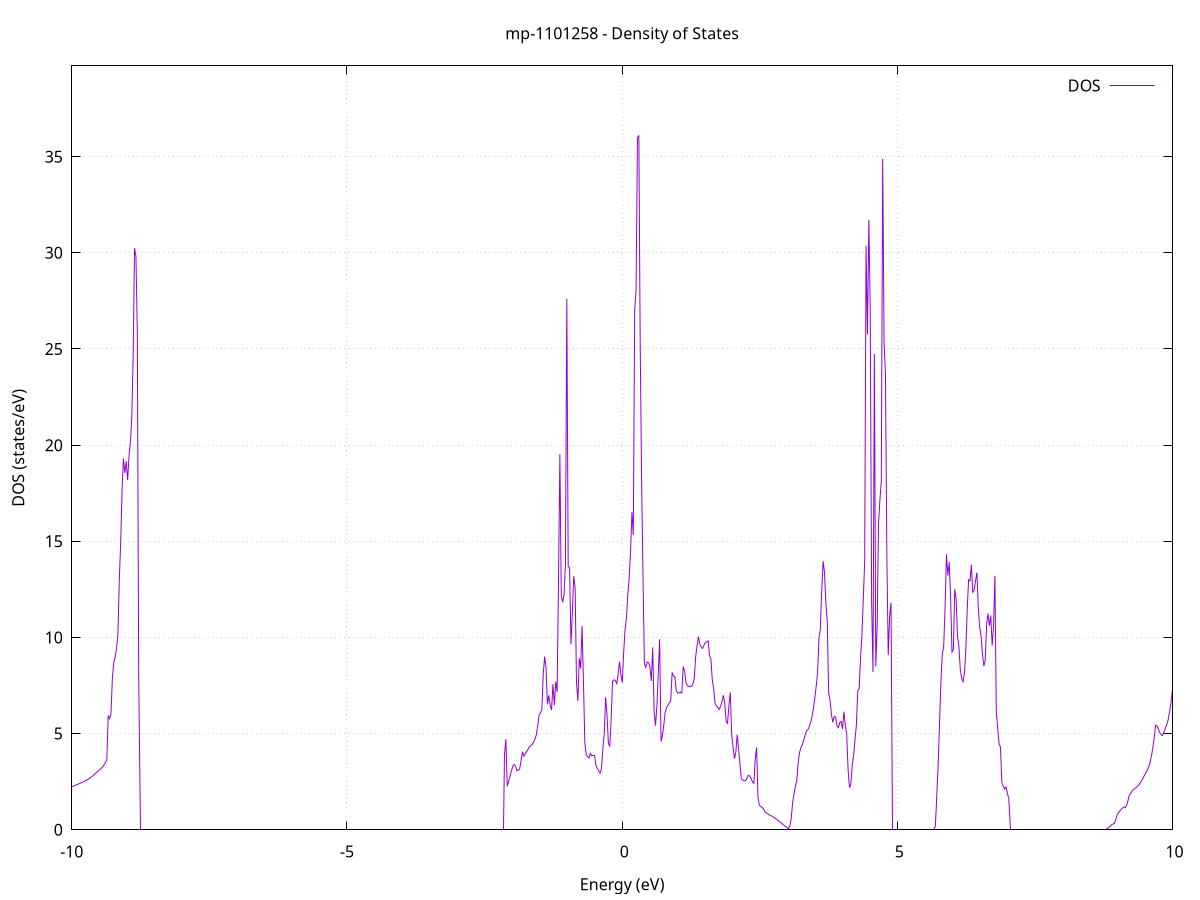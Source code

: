 set title 'mp-1101258 - Density of States'
set xlabel 'Energy (eV)'
set ylabel 'DOS (states/eV)'
set grid
set xrange [-10:10]
set yrange [0:39.722]
set xzeroaxis lt -1
set terminal png size 800,600
set output 'mp-1101258_dos_gnuplot.png'
plot '-' using 1:2 with lines title 'DOS'
-33.329000 0.000000
-33.303800 0.000000
-33.278600 0.000000
-33.253500 0.000000
-33.228300 0.000000
-33.203100 0.000000
-33.177900 0.000000
-33.152800 0.000000
-33.127600 0.000000
-33.102400 0.000000
-33.077200 0.000000
-33.052100 0.000000
-33.026900 0.000000
-33.001700 0.000000
-32.976500 0.000000
-32.951400 0.000000
-32.926200 0.000000
-32.901000 0.000000
-32.875900 0.000000
-32.850700 0.000000
-32.825500 0.000000
-32.800300 0.000000
-32.775200 0.000000
-32.750000 0.000000
-32.724800 0.000000
-32.699600 0.000000
-32.674500 0.000000
-32.649300 0.000000
-32.624100 0.000000
-32.598900 0.000000
-32.573800 0.000000
-32.548600 0.000000
-32.523400 0.000000
-32.498200 0.000000
-32.473100 0.000000
-32.447900 0.000000
-32.422700 0.000000
-32.397500 0.000000
-32.372400 0.000000
-32.347200 0.000000
-32.322000 0.000000
-32.296800 0.000000
-32.271700 0.000000
-32.246500 0.000000
-32.221300 0.000000
-32.196200 0.000000
-32.171000 0.000000
-32.145800 0.000000
-32.120600 0.000000
-32.095500 0.000000
-32.070300 0.000000
-32.045100 0.000000
-32.019900 0.000000
-31.994800 0.000000
-31.969600 0.000000
-31.944400 0.000000
-31.919200 0.000000
-31.894100 0.000000
-31.868900 0.000000
-31.843700 0.000000
-31.818500 0.000000
-31.793400 0.000000
-31.768200 0.000000
-31.743000 0.000000
-31.717800 0.000000
-31.692700 0.000000
-31.667500 0.000000
-31.642300 0.000000
-31.617100 0.000000
-31.592000 0.000000
-31.566800 0.000000
-31.541600 0.000000
-31.516500 0.000000
-31.491300 0.000000
-31.466100 0.000000
-31.440900 0.000000
-31.415800 0.000000
-31.390600 0.000000
-31.365400 0.000000
-31.340200 0.000000
-31.315100 0.000000
-31.289900 0.000000
-31.264700 0.000000
-31.239500 0.000000
-31.214400 0.000000
-31.189200 0.000000
-31.164000 0.000000
-31.138800 0.000000
-31.113700 0.000000
-31.088500 0.000000
-31.063300 0.000000
-31.038100 25.835800
-31.013000 28.223300
-30.987800 86.934400
-30.962600 140.117700
-30.937400 82.279000
-30.912300 221.762400
-30.887100 78.042100
-30.861900 0.000000
-30.836700 0.000000
-30.811600 0.000000
-30.786400 0.000000
-30.761200 0.000000
-30.736100 0.000000
-30.710900 0.000000
-30.685700 0.000000
-30.660500 0.000000
-30.635400 0.000000
-30.610200 0.000000
-30.585000 0.000000
-30.559800 0.000000
-30.534700 0.000000
-30.509500 0.000000
-30.484300 0.000000
-30.459100 0.000000
-30.434000 0.000000
-30.408800 0.000000
-30.383600 0.000000
-30.358400 0.000000
-30.333300 0.000000
-30.308100 0.000000
-30.282900 0.000000
-30.257700 0.000000
-30.232600 0.000000
-30.207400 0.000000
-30.182200 0.000000
-30.157000 0.000000
-30.131900 0.000000
-30.106700 0.000000
-30.081500 0.000000
-30.056400 0.000000
-30.031200 0.000000
-30.006000 0.000000
-29.980800 0.000000
-29.955700 0.000000
-29.930500 0.000000
-29.905300 0.000000
-29.880100 0.000000
-29.855000 0.000000
-29.829800 0.000000
-29.804600 0.000000
-29.779400 0.000000
-29.754300 0.000000
-29.729100 0.000000
-29.703900 0.000000
-29.678700 0.000000
-29.653600 0.000000
-29.628400 0.000000
-29.603200 0.000000
-29.578000 0.000000
-29.552900 0.000000
-29.527700 0.000000
-29.502500 0.000000
-29.477300 0.000000
-29.452200 0.000000
-29.427000 0.000000
-29.401800 0.000000
-29.376700 0.000000
-29.351500 0.000000
-29.326300 0.000000
-29.301100 0.000000
-29.276000 0.000000
-29.250800 0.000000
-29.225600 0.000000
-29.200400 0.000000
-29.175300 0.000000
-29.150100 0.000000
-29.124900 0.000000
-29.099700 0.000000
-29.074600 0.000000
-29.049400 0.000000
-29.024200 0.000000
-28.999000 0.000000
-28.973900 0.000000
-28.948700 0.000000
-28.923500 0.000000
-28.898300 0.000000
-28.873200 0.000000
-28.848000 0.000000
-28.822800 0.000000
-28.797600 0.000000
-28.772500 0.000000
-28.747300 0.000000
-28.722100 0.000000
-28.697000 0.000000
-28.671800 0.000000
-28.646600 0.000000
-28.621400 0.000000
-28.596300 0.000000
-28.571100 0.000000
-28.545900 0.000000
-28.520700 0.000000
-28.495600 0.000000
-28.470400 0.000000
-28.445200 0.000000
-28.420000 0.000000
-28.394900 0.000000
-28.369700 0.000000
-28.344500 0.000000
-28.319300 0.000000
-28.294200 0.000000
-28.269000 0.000000
-28.243800 0.000000
-28.218600 0.000000
-28.193500 0.000000
-28.168300 0.000000
-28.143100 0.000000
-28.117900 0.000000
-28.092800 0.000000
-28.067600 0.000000
-28.042400 0.000000
-28.017300 0.000000
-27.992100 0.000000
-27.966900 0.000000
-27.941700 0.000000
-27.916600 0.000000
-27.891400 0.000000
-27.866200 0.000000
-27.841000 0.000000
-27.815900 0.000000
-27.790700 0.000000
-27.765500 0.000000
-27.740300 0.000000
-27.715200 0.000000
-27.690000 0.000000
-27.664800 0.000000
-27.639600 0.000000
-27.614500 0.000000
-27.589300 0.000000
-27.564100 0.000000
-27.538900 0.000000
-27.513800 0.000000
-27.488600 0.000000
-27.463400 0.000000
-27.438200 0.000000
-27.413100 0.000000
-27.387900 0.000000
-27.362700 0.000000
-27.337600 0.000000
-27.312400 0.000000
-27.287200 0.000000
-27.262000 0.000000
-27.236900 0.000000
-27.211700 0.000000
-27.186500 0.000000
-27.161300 0.000000
-27.136200 0.000000
-27.111000 0.000000
-27.085800 0.000000
-27.060600 0.000000
-27.035500 0.000000
-27.010300 0.000000
-26.985100 0.000000
-26.959900 0.000000
-26.934800 0.000000
-26.909600 0.000000
-26.884400 0.000000
-26.859200 0.000000
-26.834100 0.000000
-26.808900 0.000000
-26.783700 0.000000
-26.758500 0.000000
-26.733400 0.000000
-26.708200 0.000000
-26.683000 0.000000
-26.657900 0.000000
-26.632700 0.000000
-26.607500 0.000000
-26.582300 0.000000
-26.557200 0.000000
-26.532000 0.000000
-26.506800 0.000000
-26.481600 0.000000
-26.456500 0.000000
-26.431300 0.000000
-26.406100 0.000000
-26.380900 0.000000
-26.355800 0.000000
-26.330600 0.000000
-26.305400 0.000000
-26.280200 0.000000
-26.255100 0.000000
-26.229900 0.000000
-26.204700 0.000000
-26.179500 0.000000
-26.154400 0.000000
-26.129200 0.000000
-26.104000 0.000000
-26.078800 0.000000
-26.053700 0.000000
-26.028500 0.000000
-26.003300 0.000000
-25.978100 0.000000
-25.953000 0.000000
-25.927800 0.000000
-25.902600 0.000000
-25.877500 0.000000
-25.852300 0.000000
-25.827100 0.000000
-25.801900 0.000000
-25.776800 0.000000
-25.751600 0.000000
-25.726400 0.000000
-25.701200 0.000000
-25.676100 0.000000
-25.650900 0.000000
-25.625700 0.000000
-25.600500 0.000000
-25.575400 0.000000
-25.550200 0.000000
-25.525000 0.000000
-25.499800 0.000000
-25.474700 0.000000
-25.449500 0.000000
-25.424300 0.000000
-25.399100 0.000000
-25.374000 0.000000
-25.348800 0.000000
-25.323600 0.000000
-25.298400 0.000000
-25.273300 0.000000
-25.248100 0.000000
-25.222900 0.000000
-25.197800 0.000000
-25.172600 0.000000
-25.147400 0.000000
-25.122200 0.000000
-25.097100 0.000000
-25.071900 0.000000
-25.046700 0.000000
-25.021500 0.000000
-24.996400 0.000000
-24.971200 0.000000
-24.946000 0.000000
-24.920800 0.000000
-24.895700 0.000000
-24.870500 0.000000
-24.845300 0.000000
-24.820100 0.000000
-24.795000 0.000000
-24.769800 0.000000
-24.744600 0.000000
-24.719400 0.000000
-24.694300 0.000000
-24.669100 0.000000
-24.643900 0.000000
-24.618700 0.000000
-24.593600 0.000000
-24.568400 0.000000
-24.543200 0.000000
-24.518100 0.000000
-24.492900 0.000000
-24.467700 0.000000
-24.442500 0.000000
-24.417400 0.000000
-24.392200 0.000000
-24.367000 0.000000
-24.341800 0.000000
-24.316700 0.000000
-24.291500 0.000000
-24.266300 0.000000
-24.241100 0.000000
-24.216000 0.000000
-24.190800 0.000000
-24.165600 0.000000
-24.140400 0.000000
-24.115300 0.000000
-24.090100 0.000000
-24.064900 0.000000
-24.039700 0.000000
-24.014600 0.000000
-23.989400 0.000000
-23.964200 0.000000
-23.939000 0.000000
-23.913900 0.000000
-23.888700 0.000000
-23.863500 0.000000
-23.838400 0.000000
-23.813200 0.000000
-23.788000 0.000000
-23.762800 0.000000
-23.737700 0.000000
-23.712500 0.000000
-23.687300 0.000000
-23.662100 0.000000
-23.637000 0.000000
-23.611800 0.000000
-23.586600 0.000000
-23.561400 0.000000
-23.536300 0.000000
-23.511100 0.000000
-23.485900 0.000000
-23.460700 0.000000
-23.435600 0.000000
-23.410400 0.000000
-23.385200 0.000000
-23.360000 0.000000
-23.334900 0.000000
-23.309700 0.000000
-23.284500 0.000000
-23.259300 0.000000
-23.234200 0.000000
-23.209000 0.000000
-23.183800 0.000000
-23.158700 0.000000
-23.133500 0.000000
-23.108300 0.000000
-23.083100 0.000000
-23.058000 0.000000
-23.032800 0.000000
-23.007600 0.000000
-22.982400 0.000000
-22.957300 0.000000
-22.932100 0.000000
-22.906900 0.000000
-22.881700 0.000000
-22.856600 0.000000
-22.831400 0.000000
-22.806200 0.000000
-22.781000 0.000000
-22.755900 0.000000
-22.730700 0.000000
-22.705500 0.000000
-22.680300 0.000000
-22.655200 0.000000
-22.630000 0.000000
-22.604800 0.000000
-22.579600 0.000000
-22.554500 0.000000
-22.529300 0.000000
-22.504100 0.000000
-22.479000 0.000000
-22.453800 0.000000
-22.428600 0.000000
-22.403400 0.000000
-22.378300 0.000000
-22.353100 0.000000
-22.327900 0.000000
-22.302700 0.000000
-22.277600 0.000000
-22.252400 0.000000
-22.227200 0.000000
-22.202000 0.000000
-22.176900 0.000000
-22.151700 0.000000
-22.126500 0.000000
-22.101300 0.000000
-22.076200 0.000000
-22.051000 0.000000
-22.025800 0.000000
-22.000600 0.000000
-21.975500 0.000000
-21.950300 0.000000
-21.925100 0.000000
-21.899900 0.000000
-21.874800 0.000000
-21.849600 0.000000
-21.824400 0.000000
-21.799200 0.000000
-21.774100 0.000000
-21.748900 0.000000
-21.723700 0.000000
-21.698600 0.000000
-21.673400 0.000000
-21.648200 0.000000
-21.623000 0.000000
-21.597900 0.000000
-21.572700 0.000000
-21.547500 0.000000
-21.522300 0.000000
-21.497200 0.000000
-21.472000 0.000000
-21.446800 0.000000
-21.421600 0.000000
-21.396500 0.000000
-21.371300 0.000000
-21.346100 0.000000
-21.320900 0.000000
-21.295800 0.000000
-21.270600 0.000000
-21.245400 0.000000
-21.220200 0.000000
-21.195100 0.000000
-21.169900 0.000000
-21.144700 0.000000
-21.119500 0.000000
-21.094400 0.000000
-21.069200 0.000000
-21.044000 0.000000
-21.018900 0.000000
-20.993700 0.000000
-20.968500 0.000000
-20.943300 0.000000
-20.918200 0.000000
-20.893000 0.000000
-20.867800 0.000000
-20.842600 0.000000
-20.817500 0.000000
-20.792300 0.000000
-20.767100 0.000000
-20.741900 0.000000
-20.716800 0.000000
-20.691600 0.000000
-20.666400 0.000000
-20.641200 0.000000
-20.616100 0.000000
-20.590900 0.000000
-20.565700 0.000000
-20.540500 0.000000
-20.515400 0.000000
-20.490200 0.000000
-20.465000 0.000000
-20.439800 0.000000
-20.414700 0.000000
-20.389500 0.000000
-20.364300 0.000000
-20.339200 0.000000
-20.314000 0.000000
-20.288800 0.000000
-20.263600 0.000000
-20.238500 0.000000
-20.213300 0.000000
-20.188100 0.000000
-20.162900 0.000000
-20.137800 0.000000
-20.112600 0.000000
-20.087400 0.000000
-20.062200 0.000000
-20.037100 0.000000
-20.011900 0.000000
-19.986700 0.000000
-19.961500 0.000000
-19.936400 0.000000
-19.911200 0.000000
-19.886000 0.000000
-19.860800 0.000000
-19.835700 0.000000
-19.810500 0.000000
-19.785300 0.000000
-19.760100 0.000000
-19.735000 0.000000
-19.709800 0.000000
-19.684600 0.000000
-19.659500 0.000000
-19.634300 0.000000
-19.609100 0.000000
-19.583900 0.000000
-19.558800 0.000000
-19.533600 0.000000
-19.508400 0.000000
-19.483200 0.000000
-19.458100 0.000000
-19.432900 0.000000
-19.407700 0.000000
-19.382500 0.000000
-19.357400 0.000000
-19.332200 0.000000
-19.307000 0.000000
-19.281800 0.000000
-19.256700 0.000000
-19.231500 0.000000
-19.206300 0.000000
-19.181100 0.000000
-19.156000 0.000000
-19.130800 0.000000
-19.105600 0.000000
-19.080400 0.000000
-19.055300 0.000000
-19.030100 0.000000
-19.004900 0.000000
-18.979800 0.000000
-18.954600 0.000000
-18.929400 0.000000
-18.904200 0.000000
-18.879100 0.000000
-18.853900 0.000000
-18.828700 0.000000
-18.803500 0.000000
-18.778400 0.000000
-18.753200 0.000000
-18.728000 0.000000
-18.702800 0.000000
-18.677700 0.000000
-18.652500 0.000000
-18.627300 0.000000
-18.602100 0.000000
-18.577000 0.000000
-18.551800 0.000000
-18.526600 0.000000
-18.501400 0.000000
-18.476300 0.000000
-18.451100 0.000000
-18.425900 0.000000
-18.400700 0.000000
-18.375600 0.000000
-18.350400 0.000000
-18.325200 0.000000
-18.300100 0.000000
-18.274900 0.000000
-18.249700 0.000000
-18.224500 0.000000
-18.199400 0.000000
-18.174200 0.000000
-18.149000 0.000000
-18.123800 0.000000
-18.098700 0.000000
-18.073500 0.000000
-18.048300 0.000000
-18.023100 0.000000
-17.998000 0.000000
-17.972800 0.000000
-17.947600 0.000000
-17.922400 0.000000
-17.897300 0.000000
-17.872100 0.000000
-17.846900 0.000000
-17.821700 0.000000
-17.796600 0.000000
-17.771400 0.000000
-17.746200 0.000000
-17.721000 0.000000
-17.695900 0.000000
-17.670700 0.000000
-17.645500 0.000000
-17.620400 0.000000
-17.595200 0.000000
-17.570000 0.000000
-17.544800 0.000000
-17.519700 0.000000
-17.494500 0.000000
-17.469300 0.000000
-17.444100 0.000000
-17.419000 0.000000
-17.393800 0.000000
-17.368600 0.000000
-17.343400 0.000000
-17.318300 0.000000
-17.293100 0.000000
-17.267900 0.000000
-17.242700 0.000000
-17.217600 0.000000
-17.192400 0.000000
-17.167200 0.000000
-17.142000 0.000000
-17.116900 0.000000
-17.091700 0.000000
-17.066500 0.000000
-17.041300 0.000000
-17.016200 0.000000
-16.991000 0.000000
-16.965800 0.000000
-16.940600 0.000000
-16.915500 0.000000
-16.890300 0.000000
-16.865100 0.000000
-16.840000 0.000000
-16.814800 0.000000
-16.789600 0.000000
-16.764400 0.000000
-16.739300 0.000000
-16.714100 0.000000
-16.688900 0.000000
-16.663700 0.000000
-16.638600 0.000000
-16.613400 0.000000
-16.588200 0.000000
-16.563000 0.000000
-16.537900 0.000000
-16.512700 0.000000
-16.487500 0.000000
-16.462300 0.000000
-16.437200 0.000000
-16.412000 0.000000
-16.386800 0.000000
-16.361600 0.000000
-16.336500 0.000000
-16.311300 0.000000
-16.286100 0.000000
-16.260900 0.000000
-16.235800 0.000000
-16.210600 0.000000
-16.185400 0.000000
-16.160300 0.000000
-16.135100 0.000000
-16.109900 0.000000
-16.084700 0.000000
-16.059600 0.000000
-16.034400 0.000000
-16.009200 0.000000
-15.984000 0.000000
-15.958900 0.000000
-15.933700 0.000000
-15.908500 0.000000
-15.883300 0.000000
-15.858200 0.000000
-15.833000 0.000000
-15.807800 0.000000
-15.782600 0.000000
-15.757500 0.000000
-15.732300 0.000000
-15.707100 0.000000
-15.681900 0.000000
-15.656800 0.000000
-15.631600 0.000000
-15.606400 0.000000
-15.581200 0.000000
-15.556100 0.000000
-15.530900 0.000000
-15.505700 0.000000
-15.480600 0.000000
-15.455400 0.000000
-15.430200 0.000000
-15.405000 0.000000
-15.379900 0.000000
-15.354700 0.000000
-15.329500 0.000000
-15.304300 0.000000
-15.279200 0.000000
-15.254000 0.000000
-15.228800 0.000000
-15.203600 0.000000
-15.178500 0.000000
-15.153300 0.000000
-15.128100 0.000000
-15.102900 0.000000
-15.077800 0.000000
-15.052600 0.000000
-15.027400 0.000000
-15.002200 0.000000
-14.977100 0.000000
-14.951900 0.000000
-14.926700 0.000000
-14.901500 0.000000
-14.876400 0.000000
-14.851200 0.000000
-14.826000 0.000000
-14.800900 0.000000
-14.775700 0.000000
-14.750500 0.000000
-14.725300 0.000000
-14.700200 0.000000
-14.675000 0.000000
-14.649800 0.000000
-14.624600 0.000000
-14.599500 0.000000
-14.574300 0.000000
-14.549100 0.000000
-14.523900 0.000000
-14.498800 0.000000
-14.473600 0.000000
-14.448400 0.000000
-14.423200 0.000000
-14.398100 0.000000
-14.372900 0.000000
-14.347700 0.000000
-14.322500 0.000000
-14.297400 0.000000
-14.272200 0.000000
-14.247000 0.000000
-14.221800 0.000000
-14.196700 0.000000
-14.171500 0.000000
-14.146300 0.000000
-14.121200 0.000000
-14.096000 0.000000
-14.070800 0.000000
-14.045600 0.000000
-14.020500 0.000000
-13.995300 0.000000
-13.970100 0.000000
-13.944900 0.000000
-13.919800 0.000000
-13.894600 0.000000
-13.869400 0.000000
-13.844200 0.000000
-13.819100 0.000000
-13.793900 0.000000
-13.768700 0.000000
-13.743500 0.000000
-13.718400 0.000000
-13.693200 0.000000
-13.668000 0.000000
-13.642800 0.000000
-13.617700 0.000000
-13.592500 0.000000
-13.567300 0.000000
-13.542100 0.000000
-13.517000 0.000000
-13.491800 0.000000
-13.466600 0.000000
-13.441500 0.000000
-13.416300 0.000000
-13.391100 0.000000
-13.365900 0.000000
-13.340800 0.000000
-13.315600 0.000000
-13.290400 0.000000
-13.265200 0.000000
-13.240100 0.000000
-13.214900 0.000000
-13.189700 0.000000
-13.164500 0.000000
-13.139400 0.000000
-13.114200 0.000000
-13.089000 0.000000
-13.063800 0.000000
-13.038700 0.000000
-13.013500 0.000000
-12.988300 0.000000
-12.963100 0.000000
-12.938000 0.000000
-12.912800 0.000000
-12.887600 0.000000
-12.862400 0.000000
-12.837300 0.000000
-12.812100 0.000000
-12.786900 0.000000
-12.761700 0.000000
-12.736600 0.000000
-12.711400 0.000000
-12.686200 0.000000
-12.661100 0.000000
-12.635900 0.000000
-12.610700 0.000000
-12.585500 0.000000
-12.560400 0.000000
-12.535200 0.000000
-12.510000 0.000000
-12.484800 0.000000
-12.459700 0.000000
-12.434500 0.000000
-12.409300 0.000000
-12.384100 0.000000
-12.359000 0.000000
-12.333800 0.000000
-12.308600 0.000000
-12.283400 0.000000
-12.258300 0.000000
-12.233100 0.000000
-12.207900 0.000000
-12.182700 0.000000
-12.157600 0.000000
-12.132400 0.000000
-12.107200 0.000000
-12.082000 0.000000
-12.056900 0.000000
-12.031700 0.000000
-12.006500 0.000000
-11.981400 0.000000
-11.956200 0.000000
-11.931000 0.000000
-11.905800 0.000000
-11.880700 0.000000
-11.855500 0.000000
-11.830300 0.000000
-11.805100 0.000000
-11.780000 0.000000
-11.754800 0.000000
-11.729600 0.000000
-11.704400 0.000000
-11.679300 0.000000
-11.654100 0.000000
-11.628900 0.000000
-11.603700 0.000000
-11.578600 0.000000
-11.553400 0.000000
-11.528200 0.000000
-11.503000 0.000000
-11.477900 0.000000
-11.452700 0.000000
-11.427500 0.000000
-11.402300 0.000000
-11.377200 0.000000
-11.352000 0.000000
-11.326800 0.000000
-11.301700 0.000000
-11.276500 0.000000
-11.251300 0.000000
-11.226100 0.000000
-11.201000 0.000000
-11.175800 0.000000
-11.150600 0.000000
-11.125400 0.000000
-11.100300 0.000000
-11.075100 0.000000
-11.049900 0.000000
-11.024700 0.000000
-10.999600 0.000000
-10.974400 0.000000
-10.949200 0.000000
-10.924000 0.000000
-10.898900 0.000000
-10.873700 0.000000
-10.848500 0.000000
-10.823300 0.000000
-10.798200 0.000000
-10.773000 0.000000
-10.747800 0.000000
-10.722600 0.000000
-10.697500 0.000000
-10.672300 0.000000
-10.647100 0.000000
-10.622000 0.000000
-10.596800 0.000000
-10.571600 0.000000
-10.546400 0.182300
-10.521300 0.687700
-10.496100 0.543000
-10.470900 1.040500
-10.445700 1.597200
-10.420600 1.250400
-10.395400 1.820700
-10.370200 2.339900
-10.345000 1.920800
-10.319900 1.954000
-10.294700 1.975400
-10.269500 2.054900
-10.244300 2.049100
-10.219200 2.047400
-10.194000 2.057000
-10.168800 2.099900
-10.143600 2.100700
-10.118500 2.129200
-10.093300 2.166100
-10.068100 2.158600
-10.042900 2.186900
-10.017800 2.217900
-9.992600 2.248900
-9.967400 2.277600
-9.942300 2.305700
-9.917100 2.337400
-9.891900 2.362900
-9.866700 2.397900
-9.841600 2.425300
-9.816400 2.452700
-9.791200 2.489800
-9.766000 2.527100
-9.740900 2.565900
-9.715700 2.604700
-9.690500 2.655300
-9.665300 2.702200
-9.640200 2.761200
-9.615000 2.815700
-9.589800 2.879800
-9.564600 2.943300
-9.539500 3.006700
-9.514300 3.069900
-9.489100 3.134000
-9.463900 3.198300
-9.438800 3.264600
-9.413600 3.387400
-9.388400 3.490000
-9.363200 3.645500
-9.338100 5.939900
-9.312900 5.781700
-9.287700 6.057400
-9.262600 7.889600
-9.237400 8.679300
-9.212200 8.991300
-9.187000 9.446500
-9.161900 10.148700
-9.136700 12.998500
-9.111500 14.939900
-9.086300 17.709200
-9.061200 19.306600
-9.036000 18.555900
-9.010800 19.158100
-8.985600 18.178300
-8.960500 19.441500
-8.935300 20.131900
-8.910100 21.417100
-8.884900 24.624100
-8.859800 30.243600
-8.834600 29.833600
-8.809400 25.834600
-8.784200 7.947300
-8.759100 0.000000
-8.733900 0.000000
-8.708700 0.000000
-8.683500 0.000000
-8.658400 0.000000
-8.633200 0.000000
-8.608000 0.000000
-8.582800 0.000000
-8.557700 0.000000
-8.532500 0.000000
-8.507300 0.000000
-8.482200 0.000000
-8.457000 0.000000
-8.431800 0.000000
-8.406600 0.000000
-8.381500 0.000000
-8.356300 0.000000
-8.331100 0.000000
-8.305900 0.000000
-8.280800 0.000000
-8.255600 0.000000
-8.230400 0.000000
-8.205200 0.000000
-8.180100 0.000000
-8.154900 0.000000
-8.129700 0.000000
-8.104500 0.000000
-8.079400 0.000000
-8.054200 0.000000
-8.029000 0.000000
-8.003800 0.000000
-7.978700 0.000000
-7.953500 0.000000
-7.928300 0.000000
-7.903100 0.000000
-7.878000 0.000000
-7.852800 0.000000
-7.827600 0.000000
-7.802500 0.000000
-7.777300 0.000000
-7.752100 0.000000
-7.726900 0.000000
-7.701800 0.000000
-7.676600 0.000000
-7.651400 0.000000
-7.626200 0.000000
-7.601100 0.000000
-7.575900 0.000000
-7.550700 0.000000
-7.525500 0.000000
-7.500400 0.000000
-7.475200 0.000000
-7.450000 0.000000
-7.424800 0.000000
-7.399700 0.000000
-7.374500 0.000000
-7.349300 0.000000
-7.324100 0.000000
-7.299000 0.000000
-7.273800 0.000000
-7.248600 0.000000
-7.223400 0.000000
-7.198300 0.000000
-7.173100 0.000000
-7.147900 0.000000
-7.122800 0.000000
-7.097600 0.000000
-7.072400 0.000000
-7.047200 0.000000
-7.022100 0.000000
-6.996900 0.000000
-6.971700 0.000000
-6.946500 0.000000
-6.921400 0.000000
-6.896200 0.000000
-6.871000 0.000000
-6.845800 0.000000
-6.820700 0.000000
-6.795500 0.000000
-6.770300 0.000000
-6.745100 0.000000
-6.720000 0.000000
-6.694800 0.000000
-6.669600 0.000000
-6.644400 0.000000
-6.619300 0.000000
-6.594100 0.000000
-6.568900 0.000000
-6.543700 0.000000
-6.518600 0.000000
-6.493400 0.000000
-6.468200 0.000000
-6.443100 0.000000
-6.417900 0.000000
-6.392700 0.000000
-6.367500 0.000000
-6.342400 0.000000
-6.317200 0.000000
-6.292000 0.000000
-6.266800 0.000000
-6.241700 0.000000
-6.216500 0.000000
-6.191300 0.000000
-6.166100 0.000000
-6.141000 0.000000
-6.115800 0.000000
-6.090600 0.000000
-6.065400 0.000000
-6.040300 0.000000
-6.015100 0.000000
-5.989900 0.000000
-5.964700 0.000000
-5.939600 0.000000
-5.914400 0.000000
-5.889200 0.000000
-5.864000 0.000000
-5.838900 0.000000
-5.813700 0.000000
-5.788500 0.000000
-5.763400 0.000000
-5.738200 0.000000
-5.713000 0.000000
-5.687800 0.000000
-5.662700 0.000000
-5.637500 0.000000
-5.612300 0.000000
-5.587100 0.000000
-5.562000 0.000000
-5.536800 0.000000
-5.511600 0.000000
-5.486400 0.000000
-5.461300 0.000000
-5.436100 0.000000
-5.410900 0.000000
-5.385700 0.000000
-5.360600 0.000000
-5.335400 0.000000
-5.310200 0.000000
-5.285000 0.000000
-5.259900 0.000000
-5.234700 0.000000
-5.209500 0.000000
-5.184300 0.000000
-5.159200 0.000000
-5.134000 0.000000
-5.108800 0.000000
-5.083700 0.000000
-5.058500 0.000000
-5.033300 0.000000
-5.008100 0.000000
-4.983000 0.000000
-4.957800 0.000000
-4.932600 0.000000
-4.907400 0.000000
-4.882300 0.000000
-4.857100 0.000000
-4.831900 0.000000
-4.806700 0.000000
-4.781600 0.000000
-4.756400 0.000000
-4.731200 0.000000
-4.706000 0.000000
-4.680900 0.000000
-4.655700 0.000000
-4.630500 0.000000
-4.605300 0.000000
-4.580200 0.000000
-4.555000 0.000000
-4.529800 0.000000
-4.504600 0.000000
-4.479500 0.000000
-4.454300 0.000000
-4.429100 0.000000
-4.404000 0.000000
-4.378800 0.000000
-4.353600 0.000000
-4.328400 0.000000
-4.303300 0.000000
-4.278100 0.000000
-4.252900 0.000000
-4.227700 0.000000
-4.202600 0.000000
-4.177400 0.000000
-4.152200 0.000000
-4.127000 0.000000
-4.101900 0.000000
-4.076700 0.000000
-4.051500 0.000000
-4.026300 0.000000
-4.001200 0.000000
-3.976000 0.000000
-3.950800 0.000000
-3.925600 0.000000
-3.900500 0.000000
-3.875300 0.000000
-3.850100 0.000000
-3.824900 0.000000
-3.799800 0.000000
-3.774600 0.000000
-3.749400 0.000000
-3.724200 0.000000
-3.699100 0.000000
-3.673900 0.000000
-3.648700 0.000000
-3.623600 0.000000
-3.598400 0.000000
-3.573200 0.000000
-3.548000 0.000000
-3.522900 0.000000
-3.497700 0.000000
-3.472500 0.000000
-3.447300 0.000000
-3.422200 0.000000
-3.397000 0.000000
-3.371800 0.000000
-3.346600 0.000000
-3.321500 0.000000
-3.296300 0.000000
-3.271100 0.000000
-3.245900 0.000000
-3.220800 0.000000
-3.195600 0.000000
-3.170400 0.000000
-3.145200 0.000000
-3.120100 0.000000
-3.094900 0.000000
-3.069700 0.000000
-3.044500 0.000000
-3.019400 0.000000
-2.994200 0.000000
-2.969000 0.000000
-2.943900 0.000000
-2.918700 0.000000
-2.893500 0.000000
-2.868300 0.000000
-2.843200 0.000000
-2.818000 0.000000
-2.792800 0.000000
-2.767600 0.000000
-2.742500 0.000000
-2.717300 0.000000
-2.692100 0.000000
-2.666900 0.000000
-2.641800 0.000000
-2.616600 0.000000
-2.591400 0.000000
-2.566200 0.000000
-2.541100 0.000000
-2.515900 0.000000
-2.490700 0.000000
-2.465500 0.000000
-2.440400 0.000000
-2.415200 0.000000
-2.390000 0.000000
-2.364800 0.000000
-2.339700 0.000000
-2.314500 0.000000
-2.289300 0.000000
-2.264200 0.000000
-2.239000 0.000000
-2.213800 0.000000
-2.188600 0.000000
-2.163500 0.000000
-2.138300 3.878800
-2.113100 4.708700
-2.087900 2.263500
-2.062800 2.523100
-2.037600 2.782800
-2.012400 3.042400
-1.987200 3.302000
-1.962100 3.399700
-1.936900 3.308600
-1.911700 3.077400
-1.886500 3.090800
-1.861400 3.178000
-1.836200 3.613400
-1.811000 4.063200
-1.785800 3.821400
-1.760700 3.941900
-1.735500 4.063100
-1.710300 4.191400
-1.685100 4.311300
-1.660000 4.377900
-1.634800 4.433900
-1.609600 4.543400
-1.584500 4.721900
-1.559300 4.938400
-1.534100 5.397900
-1.508900 5.963300
-1.483800 6.087400
-1.458600 6.255600
-1.433400 8.095000
-1.408200 9.002500
-1.383100 8.430000
-1.357900 6.520700
-1.332700 6.989100
-1.307500 6.486200
-1.282400 6.229100
-1.257200 7.581600
-1.232000 6.476200
-1.206800 7.706700
-1.181700 7.171500
-1.156500 12.814100
-1.131300 19.536400
-1.106100 12.172000
-1.081000 11.829500
-1.055800 12.235200
-1.030600 13.833800
-1.005400 27.614100
-0.980300 13.704400
-0.955100 13.615200
-0.929900 9.640700
-0.904800 11.285300
-0.879600 13.184700
-0.854400 12.600800
-0.829200 7.653500
-0.804100 6.695900
-0.778900 8.923700
-0.753700 8.388800
-0.728500 10.590900
-0.703400 7.758600
-0.678200 4.547600
-0.653000 3.900300
-0.627800 3.800000
-0.602700 3.732100
-0.577500 3.970900
-0.552300 3.843600
-0.527100 3.872600
-0.502000 3.871700
-0.476800 3.353900
-0.451600 3.200700
-0.426400 3.062700
-0.401300 2.951100
-0.376100 3.159400
-0.350900 4.210900
-0.325700 4.968400
-0.300600 6.896700
-0.275400 6.010000
-0.250200 4.477500
-0.225100 4.362400
-0.199900 5.702100
-0.174700 7.724200
-0.149500 7.795300
-0.124400 7.772200
-0.099200 7.603800
-0.074000 8.059000
-0.048800 8.740700
-0.023700 8.072300
0.001500 7.642500
0.026700 9.159500
0.051900 10.378000
0.077000 10.963900
0.102200 12.196000
0.127400 13.095600
0.152600 14.447000
0.177700 16.520600
0.202900 15.337800
0.228100 27.031400
0.253300 28.092200
0.278400 35.975400
0.303600 36.111000
0.328800 25.028500
0.354000 18.118700
0.379100 13.146400
0.404300 8.643800
0.429500 8.437400
0.454700 8.724200
0.479800 8.700000
0.505000 8.457200
0.530200 7.737500
0.555300 9.486900
0.580500 6.207500
0.605700 5.416800
0.630900 6.393800
0.656000 8.104000
0.681200 9.910400
0.706400 4.589400
0.731600 4.879800
0.756700 5.446000
0.781900 6.108700
0.807100 6.351200
0.832300 6.478000
0.857400 6.605500
0.882600 6.681900
0.907800 8.181800
0.933000 7.997400
0.958100 7.953900
0.983300 7.233300
1.008500 7.120100
1.033700 7.112700
1.058800 7.155200
1.084000 7.105100
1.109200 8.490900
1.134400 8.252700
1.159500 7.652200
1.184700 7.497700
1.209900 7.444000
1.235000 7.451700
1.260200 7.456300
1.285400 7.593300
1.310600 7.863200
1.335700 9.001600
1.360900 9.563800
1.386100 10.049400
1.411300 9.666200
1.436400 9.490200
1.461600 9.427600
1.486800 9.587400
1.512000 9.730300
1.537100 9.778900
1.562300 9.823900
1.587500 9.059600
1.612700 8.881600
1.637800 7.783400
1.663000 7.349500
1.688200 6.578700
1.713400 6.444600
1.738500 6.357800
1.763700 6.252900
1.788900 6.434700
1.814100 6.659500
1.839200 6.991700
1.864400 6.578900
1.889600 5.647100
1.914700 5.537100
1.939900 6.455500
1.965100 7.149300
1.990300 4.966600
2.015400 4.322400
2.040600 3.690300
2.065800 4.048000
2.091000 4.945200
2.116100 4.175100
2.141300 3.392600
2.166500 2.643000
2.191700 2.592000
2.216800 2.544600
2.242000 2.560300
2.267200 2.661200
2.292400 2.836800
2.317500 2.792700
2.342700 2.666800
2.367900 2.491500
2.393100 2.408100
2.418200 3.641400
2.443400 4.284200
2.468600 1.672800
2.493800 1.270800
2.518900 1.217900
2.544100 1.156400
2.569300 1.094000
2.594400 0.933000
2.619600 0.883600
2.644800 0.834100
2.670000 0.784700
2.695100 0.735200
2.720300 0.714200
2.745500 0.662400
2.770700 0.607100
2.795800 0.570500
2.821000 0.512400
2.846200 0.454400
2.871400 0.396300
2.896500 0.338300
2.921700 0.280200
2.946900 0.222200
2.972100 0.164200
2.997200 0.106100
3.022400 0.052400
3.047600 0.213500
3.072800 0.609900
3.097900 1.416700
3.123100 1.870000
3.148300 2.256800
3.173500 2.594300
3.198600 3.494700
3.223800 4.027700
3.249000 4.268800
3.274100 4.440500
3.299300 4.666900
3.324500 4.916500
3.349700 5.152500
3.374800 5.195500
3.400000 5.353100
3.425200 5.582600
3.450400 5.888600
3.475500 6.330000
3.500700 6.858400
3.525900 7.463600
3.551100 8.149800
3.576200 9.934800
3.601400 10.454000
3.626600 12.463000
3.651800 13.967800
3.676900 13.366300
3.702100 11.763800
3.727300 10.814700
3.752500 7.089600
3.777600 6.730500
3.802800 6.003800
3.828000 5.588700
3.853200 5.880800
3.878300 5.869400
3.903500 5.417400
3.928700 5.311200
3.953800 5.581500
3.979000 5.642400
4.004200 5.241000
4.029400 6.137600
4.054500 5.443600
4.079700 4.986900
4.104900 3.156500
4.130100 2.197800
4.155200 2.359400
4.180400 3.336300
4.205600 3.866600
4.230800 4.670600
4.255900 5.444000
4.281100 7.247800
4.306300 7.326500
4.331500 8.955100
4.356600 10.069600
4.381800 12.042200
4.407000 13.975300
4.432200 30.375200
4.457300 25.763600
4.482500 31.716500
4.507700 27.076800
4.532900 11.885900
4.558000 8.209400
4.583200 24.749900
4.608400 8.499100
4.633500 10.608500
4.658700 15.930100
4.683900 17.147600
4.709100 18.128600
4.734200 34.894100
4.759400 25.314400
4.784600 23.727800
4.809800 14.229800
4.834900 9.095300
4.860100 11.090800
4.885300 11.805000
4.910500 0.000000
4.935600 0.000000
4.960800 0.000000
4.986000 0.000000
5.011200 0.000000
5.036300 0.000000
5.061500 0.000000
5.086700 0.000000
5.111900 0.000000
5.137000 0.000000
5.162200 0.000000
5.187400 0.000000
5.212600 0.000000
5.237700 0.000000
5.262900 0.000000
5.288100 0.000000
5.313300 0.000000
5.338400 0.000000
5.363600 0.000000
5.388800 0.000000
5.413900 0.000000
5.439100 0.000000
5.464300 0.000000
5.489500 0.000000
5.514600 0.000000
5.539800 0.000000
5.565000 0.000000
5.590200 0.000000
5.615300 0.000000
5.640500 0.000000
5.665700 0.000000
5.690900 0.169800
5.716000 1.724500
5.741200 3.329800
5.766400 5.468000
5.791600 7.657400
5.816700 9.110900
5.841900 9.510100
5.867100 11.472000
5.892300 14.327200
5.917400 13.215300
5.942600 13.920500
5.967800 12.130600
5.993000 9.241700
6.018100 9.354900
6.043300 12.501600
6.068500 12.013900
6.093600 10.076000
6.118800 9.546000
6.144000 8.341600
6.169200 7.869800
6.194300 7.696000
6.219500 8.153900
6.244700 9.335000
6.269900 11.451900
6.295000 12.997200
6.320200 12.940300
6.345400 13.777600
6.370600 12.355200
6.395700 12.454200
6.420900 12.945500
6.446100 13.375000
6.471300 11.577000
6.496400 10.546300
6.521600 10.084100
6.546800 9.137700
6.572000 8.514800
6.597100 8.819500
6.622300 10.657600
6.647500 11.249600
6.672700 10.601700
6.697800 11.143800
6.723000 9.571500
6.748200 10.575400
6.773300 13.209100
6.798500 6.133800
6.823700 5.304000
6.848900 4.465200
6.874000 4.296300
6.899200 2.461200
6.924400 2.259500
6.949600 2.118800
6.974700 2.227100
6.999900 1.903700
7.025100 1.611400
7.050300 0.000000
7.075400 0.000000
7.100600 0.000000
7.125800 0.000000
7.151000 0.000000
7.176100 0.000000
7.201300 0.000000
7.226500 0.000000
7.251700 0.000000
7.276800 0.000000
7.302000 0.000000
7.327200 0.000000
7.352400 0.000000
7.377500 0.000000
7.402700 0.000000
7.427900 0.000000
7.453000 0.000000
7.478200 0.000000
7.503400 0.000000
7.528600 0.000000
7.553700 0.000000
7.578900 0.000000
7.604100 0.000000
7.629300 0.000000
7.654400 0.000000
7.679600 0.000000
7.704800 0.000000
7.730000 0.000000
7.755100 0.000000
7.780300 0.000000
7.805500 0.000000
7.830700 0.000000
7.855800 0.000000
7.881000 0.000000
7.906200 0.000000
7.931400 0.000000
7.956500 0.000000
7.981700 0.000000
8.006900 0.000000
8.032100 0.000000
8.057200 0.000000
8.082400 0.000000
8.107600 0.000000
8.132700 0.000000
8.157900 0.000000
8.183100 0.000000
8.208300 0.000000
8.233400 0.000000
8.258600 0.000000
8.283800 0.000000
8.309000 0.000000
8.334100 0.000000
8.359300 0.000000
8.384500 0.000000
8.409700 0.000000
8.434800 0.000000
8.460000 0.000000
8.485200 0.000000
8.510400 0.000000
8.535500 0.000000
8.560700 0.000000
8.585900 0.000000
8.611100 0.000000
8.636200 0.000000
8.661400 0.000000
8.686600 0.000000
8.711800 0.000000
8.736900 0.000000
8.762100 0.000000
8.787300 0.014700
8.812400 0.055800
8.837600 0.115800
8.862800 0.177100
8.888000 0.239000
8.913100 0.297000
8.938300 0.324000
8.963500 0.463500
8.988700 0.731200
9.013800 0.862300
9.039000 0.961400
9.064200 1.048300
9.089400 1.123200
9.114500 1.176200
9.139700 1.145600
9.164900 1.243100
9.190100 1.508200
9.215200 1.800300
9.240400 1.877100
9.265600 2.019100
9.290800 2.094800
9.315900 2.142400
9.341100 2.204000
9.366300 2.259100
9.391500 2.336300
9.416600 2.451500
9.441800 2.569700
9.467000 2.698300
9.492200 2.840600
9.517300 2.967400
9.542500 3.100800
9.567700 3.287300
9.592800 3.502000
9.618000 3.847000
9.643200 4.260700
9.668400 4.802100
9.693500 5.430600
9.718700 5.401100
9.743900 5.244800
9.769100 5.052000
9.794200 4.939200
9.819400 4.904100
9.844600 5.081000
9.869800 5.274300
9.894900 5.470000
9.920100 5.708200
9.945300 6.117100
9.970500 6.589500
9.995600 7.176700
10.020800 8.211400
10.046000 8.737500
10.071200 9.120200
10.096300 9.221800
10.121500 8.424700
10.146700 7.084600
10.171900 6.645600
10.197000 6.514200
10.222200 6.598900
10.247400 6.727100
10.272500 6.137200
10.297700 5.532900
10.322900 4.968700
10.348100 4.497700
10.373200 4.622300
10.398400 5.945800
10.423600 5.487300
10.448800 5.113000
10.473900 4.987100
10.499100 4.888700
10.524300 4.778300
10.549500 4.693800
10.574600 4.605200
10.599800 4.550200
10.625000 4.558600
10.650200 4.632500
10.675300 4.744800
10.700500 4.891100
10.725700 5.094600
10.750900 5.322400
10.776000 5.528700
10.801200 5.625000
10.826400 5.775100
10.851600 6.256000
10.876700 6.569200
10.901900 7.166700
10.927100 7.278500
10.952200 7.399800
10.977400 8.082200
11.002600 7.689500
11.027800 7.143000
11.052900 6.874400
11.078100 7.425500
11.103300 7.499500
11.128500 7.632600
11.153600 7.853000
11.178800 7.950900
11.204000 7.918100
11.229200 7.638800
11.254300 7.517800
11.279500 7.601700
11.304700 7.725400
11.329900 7.942400
11.355000 7.697700
11.380200 8.157200
11.405400 9.611100
11.430600 9.491400
11.455700 7.583200
11.480900 7.036500
11.506100 7.187800
11.531300 7.625600
11.556400 9.036300
11.581600 7.985700
11.606800 6.510000
11.631900 6.668100
11.657100 6.461500
11.682300 5.257700
11.707500 5.271800
11.732600 5.349800
11.757800 5.459300
11.783000 5.769800
11.808200 6.108400
11.833300 6.828000
11.858500 7.732000
11.883700 8.015600
11.908900 9.540000
11.934000 9.600000
11.959200 7.493300
11.984400 7.206200
12.009600 6.620700
12.034700 6.690700
12.059900 7.144200
12.085100 7.672800
12.110300 8.711200
12.135400 8.714100
12.160600 8.510700
12.185800 7.999800
12.211000 6.754300
12.236100 6.232900
12.261300 6.689600
12.286500 8.271400
12.311600 10.296200
12.336800 10.285300
12.362000 9.595100
12.387200 10.210900
12.412300 11.162200
12.437500 9.937400
12.462700 11.825800
12.487900 11.024000
12.513000 10.509800
12.538200 10.106500
12.563400 9.258100
12.588600 10.197400
12.613700 11.013700
12.638900 9.369700
12.664100 10.151200
12.689300 9.527000
12.714400 9.286200
12.739600 9.366200
12.764800 9.161500
12.790000 9.062100
12.815100 8.784000
12.840300 8.704700
12.865500 8.723900
12.890700 9.342300
12.915800 10.206000
12.941000 10.621700
12.966200 9.447900
12.991300 9.084200
13.016500 9.644000
13.041700 9.614900
13.066900 9.612000
13.092000 9.626900
13.117200 8.787700
13.142400 8.469600
13.167600 8.167100
13.192700 8.210500
13.217900 8.369200
13.243100 9.263800
13.268300 10.904600
13.293400 11.514500
13.318600 10.348500
13.343800 9.995700
13.369000 9.905500
13.394100 8.831100
13.419300 7.918800
13.444500 7.251300
13.469700 7.199500
13.494800 8.470500
13.520000 6.547200
13.545200 4.852800
13.570400 4.333500
13.595500 4.107100
13.620700 3.715500
13.645900 3.391900
13.671000 2.637000
13.696200 2.194200
13.721400 1.879300
13.746600 1.619500
13.771700 1.437800
13.796900 2.097800
13.822100 2.340500
13.847300 2.022000
13.872400 1.703000
13.897600 1.358700
13.922800 1.008900
13.948000 0.672900
13.973100 0.368400
13.998300 0.189700
14.023500 0.168200
14.048700 0.165400
14.073800 0.162500
14.099000 0.159700
14.124200 0.156800
14.149400 0.154000
14.174500 0.151200
14.199700 0.148500
14.224900 0.145700
14.250100 0.143000
14.275200 0.140200
14.300400 0.137500
14.325600 0.134800
14.350800 0.132100
14.375900 0.129500
14.401100 0.163600
14.426300 0.213000
14.451400 0.183200
14.476600 0.151600
14.501800 0.122900
14.527000 0.097300
14.552100 0.074700
14.577300 0.055100
14.602500 0.038500
14.627700 0.024900
14.652800 0.014200
14.678000 0.006500
14.703200 0.001800
14.728400 0.000000
14.753500 0.000000
14.778700 0.000000
14.803900 0.000000
14.829100 0.000000
14.854200 0.000000
14.879400 0.000000
14.904600 0.000000
14.929800 0.000000
14.954900 0.000000
14.980100 0.000000
15.005300 0.000000
15.030500 0.000000
15.055600 0.000000
15.080800 0.000000
15.106000 0.000000
15.131100 0.000000
15.156300 0.000000
15.181500 0.000000
15.206700 0.000000
15.231800 0.000000
15.257000 0.000000
15.282200 0.000000
15.307400 0.000000
15.332500 0.000000
15.357700 0.000000
15.382900 0.000000
15.408100 0.000000
15.433200 0.000000
15.458400 0.000000
15.483600 0.000000
15.508800 0.000000
15.533900 0.000000
15.559100 0.000000
15.584300 0.000000
15.609500 0.000000
15.634600 0.000000
15.659800 0.000000
15.685000 0.000000
15.710200 0.000000
15.735300 0.000000
15.760500 0.000000
15.785700 0.000000
15.810800 0.000000
15.836000 0.000000
15.861200 0.000000
15.886400 0.000000
15.911500 0.000000
15.936700 0.000000
15.961900 0.000000
15.987100 0.000000
16.012200 0.000000
16.037400 0.000000
16.062600 0.000000
16.087800 0.000000
16.112900 0.000000
16.138100 0.000000
16.163300 0.000000
16.188500 0.000000
16.213600 0.000000
16.238800 0.000000
16.264000 0.000000
16.289200 0.000000
16.314300 0.000000
16.339500 0.000000
16.364700 0.000000
16.389900 0.000000
16.415000 0.000000
16.440200 0.000000
16.465400 0.000000
16.490500 0.000000
16.515700 0.000000
16.540900 0.000000
16.566100 0.000000
16.591200 0.000000
16.616400 0.000000
16.641600 0.000000
16.666800 0.000000
16.691900 0.000000
16.717100 0.000000
16.742300 0.000000
16.767500 0.000000
16.792600 0.000000
16.817800 0.000000
16.843000 0.000000
16.868200 0.000000
16.893300 0.000000
16.918500 0.000000
16.943700 0.000000
16.968900 0.000000
16.994000 0.000000
17.019200 0.000000
e
